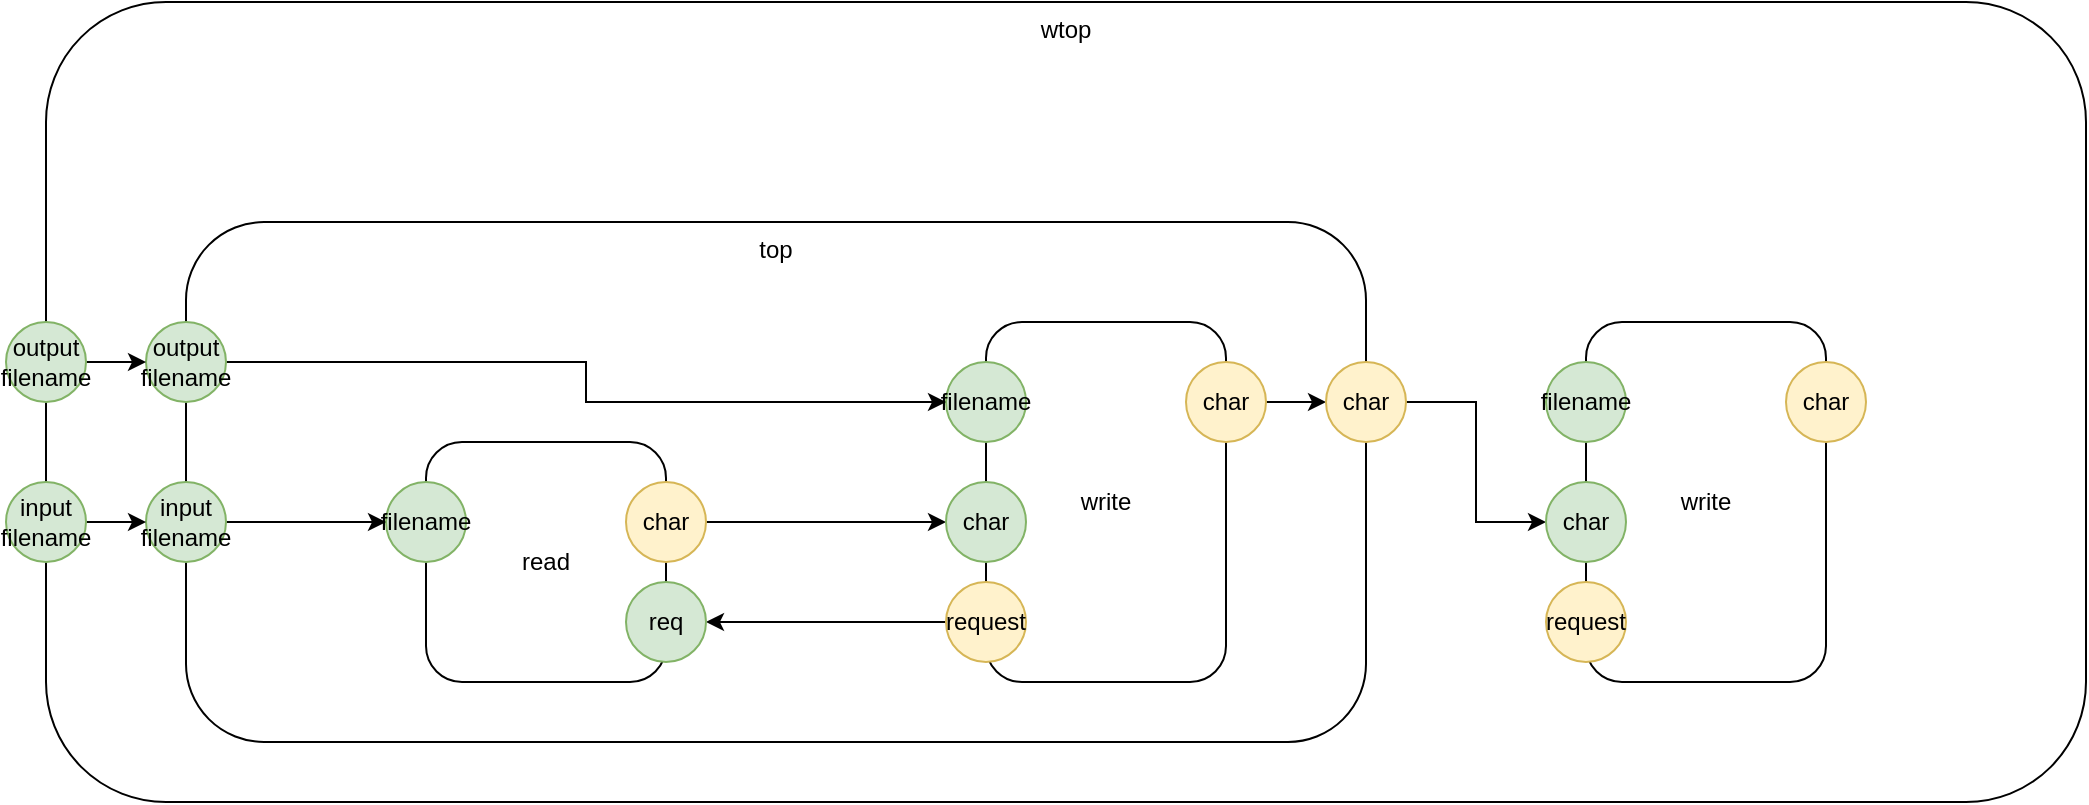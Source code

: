 <mxfile version="14.6.13" type="device"><diagram id="GYXQXG8ClVsWOdPNRcLk" name="Page-1"><mxGraphModel dx="2206" dy="1656" grid="1" gridSize="10" guides="1" tooltips="1" connect="1" arrows="1" fold="1" page="1" pageScale="1" pageWidth="1100" pageHeight="850" math="0" shadow="0"><root><mxCell id="0"/><mxCell id="1" parent="0"/><mxCell id="Mhe1L5_-5dD1URGFIc7a-1" value="wtop" style="rounded=1;whiteSpace=wrap;html=1;horizontal=1;verticalAlign=top;" vertex="1" parent="1"><mxGeometry x="10" y="-60" width="1020" height="400" as="geometry"/></mxCell><mxCell id="LWPhjr7DYTPskbLwUoHT-13" value="top" style="rounded=1;whiteSpace=wrap;html=1;horizontal=1;verticalAlign=top;" parent="1" vertex="1"><mxGeometry x="80" y="50" width="590" height="260" as="geometry"/></mxCell><mxCell id="LWPhjr7DYTPskbLwUoHT-4" value="write" style="rounded=1;whiteSpace=wrap;html=1;" parent="1" vertex="1"><mxGeometry x="480" y="100" width="120" height="180" as="geometry"/></mxCell><mxCell id="LWPhjr7DYTPskbLwUoHT-1" value="read" style="rounded=1;whiteSpace=wrap;html=1;" parent="1" vertex="1"><mxGeometry x="200" y="160" width="120" height="120" as="geometry"/></mxCell><mxCell id="LWPhjr7DYTPskbLwUoHT-2" value="filename" style="ellipse;whiteSpace=wrap;html=1;aspect=fixed;fillColor=#d5e8d4;strokeColor=#82b366;" parent="1" vertex="1"><mxGeometry x="460" y="120" width="40" height="40" as="geometry"/></mxCell><mxCell id="LWPhjr7DYTPskbLwUoHT-7" style="edgeStyle=orthogonalEdgeStyle;rounded=0;orthogonalLoop=1;jettySize=auto;html=1;exitX=1;exitY=0.5;exitDx=0;exitDy=0;" parent="1" source="LWPhjr7DYTPskbLwUoHT-3" target="LWPhjr7DYTPskbLwUoHT-5" edge="1"><mxGeometry relative="1" as="geometry"/></mxCell><mxCell id="LWPhjr7DYTPskbLwUoHT-3" value="char" style="ellipse;whiteSpace=wrap;html=1;aspect=fixed;fillColor=#fff2cc;strokeColor=#d6b656;" parent="1" vertex="1"><mxGeometry x="300" y="180" width="40" height="40" as="geometry"/></mxCell><mxCell id="LWPhjr7DYTPskbLwUoHT-5" value="char" style="ellipse;whiteSpace=wrap;html=1;aspect=fixed;fillColor=#d5e8d4;strokeColor=#82b366;" parent="1" vertex="1"><mxGeometry x="460" y="180" width="40" height="40" as="geometry"/></mxCell><mxCell id="LWPhjr7DYTPskbLwUoHT-8" value="filename" style="ellipse;whiteSpace=wrap;html=1;aspect=fixed;fillColor=#d5e8d4;strokeColor=#82b366;" parent="1" vertex="1"><mxGeometry x="180" y="180" width="40" height="40" as="geometry"/></mxCell><mxCell id="LWPhjr7DYTPskbLwUoHT-12" style="edgeStyle=orthogonalEdgeStyle;rounded=0;orthogonalLoop=1;jettySize=auto;html=1;exitX=1;exitY=0.5;exitDx=0;exitDy=0;entryX=0;entryY=0.5;entryDx=0;entryDy=0;" parent="1" source="LWPhjr7DYTPskbLwUoHT-9" target="LWPhjr7DYTPskbLwUoHT-8" edge="1"><mxGeometry relative="1" as="geometry"/></mxCell><mxCell id="LWPhjr7DYTPskbLwUoHT-9" value="input filename" style="ellipse;whiteSpace=wrap;html=1;aspect=fixed;fillColor=#d5e8d4;strokeColor=#82b366;" parent="1" vertex="1"><mxGeometry x="60" y="180" width="40" height="40" as="geometry"/></mxCell><mxCell id="LWPhjr7DYTPskbLwUoHT-11" style="edgeStyle=orthogonalEdgeStyle;rounded=0;orthogonalLoop=1;jettySize=auto;html=1;exitX=1;exitY=0.5;exitDx=0;exitDy=0;entryX=0;entryY=0.5;entryDx=0;entryDy=0;" parent="1" source="LWPhjr7DYTPskbLwUoHT-10" target="LWPhjr7DYTPskbLwUoHT-2" edge="1"><mxGeometry relative="1" as="geometry"/></mxCell><mxCell id="LWPhjr7DYTPskbLwUoHT-10" value="output filename" style="ellipse;whiteSpace=wrap;html=1;aspect=fixed;fillColor=#d5e8d4;strokeColor=#82b366;" parent="1" vertex="1"><mxGeometry x="60" y="100" width="40" height="40" as="geometry"/></mxCell><mxCell id="LWPhjr7DYTPskbLwUoHT-17" style="edgeStyle=orthogonalEdgeStyle;rounded=0;orthogonalLoop=1;jettySize=auto;html=1;exitX=0;exitY=0.5;exitDx=0;exitDy=0;entryX=1;entryY=0.5;entryDx=0;entryDy=0;" parent="1" source="LWPhjr7DYTPskbLwUoHT-15" target="LWPhjr7DYTPskbLwUoHT-16" edge="1"><mxGeometry relative="1" as="geometry"/></mxCell><mxCell id="LWPhjr7DYTPskbLwUoHT-15" value="request" style="ellipse;whiteSpace=wrap;html=1;aspect=fixed;fillColor=#fff2cc;strokeColor=#d6b656;" parent="1" vertex="1"><mxGeometry x="460" y="230" width="40" height="40" as="geometry"/></mxCell><mxCell id="LWPhjr7DYTPskbLwUoHT-16" value="req" style="ellipse;whiteSpace=wrap;html=1;aspect=fixed;fillColor=#d5e8d4;strokeColor=#82b366;" parent="1" vertex="1"><mxGeometry x="300" y="230" width="40" height="40" as="geometry"/></mxCell><mxCell id="Mhe1L5_-5dD1URGFIc7a-6" style="edgeStyle=orthogonalEdgeStyle;rounded=0;orthogonalLoop=1;jettySize=auto;html=1;exitX=1;exitY=0.5;exitDx=0;exitDy=0;" edge="1" parent="1" source="v8j8bDj29g00xxI74zif-1" target="Mhe1L5_-5dD1URGFIc7a-4"><mxGeometry relative="1" as="geometry"/></mxCell><mxCell id="v8j8bDj29g00xxI74zif-1" value="char" style="ellipse;whiteSpace=wrap;html=1;aspect=fixed;fillColor=#fff2cc;strokeColor=#d6b656;" parent="1" vertex="1"><mxGeometry x="580" y="120" width="40" height="40" as="geometry"/></mxCell><mxCell id="Mhe1L5_-5dD1URGFIc7a-9" style="edgeStyle=orthogonalEdgeStyle;rounded=0;orthogonalLoop=1;jettySize=auto;html=1;exitX=1;exitY=0.5;exitDx=0;exitDy=0;entryX=0;entryY=0.5;entryDx=0;entryDy=0;" edge="1" parent="1" source="Mhe1L5_-5dD1URGFIc7a-2" target="LWPhjr7DYTPskbLwUoHT-9"><mxGeometry relative="1" as="geometry"/></mxCell><mxCell id="Mhe1L5_-5dD1URGFIc7a-2" value="input filename" style="ellipse;whiteSpace=wrap;html=1;aspect=fixed;fillColor=#d5e8d4;strokeColor=#82b366;" vertex="1" parent="1"><mxGeometry x="-10" y="180" width="40" height="40" as="geometry"/></mxCell><mxCell id="Mhe1L5_-5dD1URGFIc7a-8" style="edgeStyle=orthogonalEdgeStyle;rounded=0;orthogonalLoop=1;jettySize=auto;html=1;exitX=1;exitY=0.5;exitDx=0;exitDy=0;entryX=0;entryY=0.5;entryDx=0;entryDy=0;" edge="1" parent="1" source="Mhe1L5_-5dD1URGFIc7a-3" target="LWPhjr7DYTPskbLwUoHT-10"><mxGeometry relative="1" as="geometry"/></mxCell><mxCell id="Mhe1L5_-5dD1URGFIc7a-3" value="output filename" style="ellipse;whiteSpace=wrap;html=1;aspect=fixed;fillColor=#d5e8d4;strokeColor=#82b366;" vertex="1" parent="1"><mxGeometry x="-10" y="100" width="40" height="40" as="geometry"/></mxCell><mxCell id="Mhe1L5_-5dD1URGFIc7a-15" style="edgeStyle=orthogonalEdgeStyle;rounded=0;orthogonalLoop=1;jettySize=auto;html=1;exitX=1;exitY=0.5;exitDx=0;exitDy=0;entryX=0;entryY=0.5;entryDx=0;entryDy=0;" edge="1" parent="1" source="Mhe1L5_-5dD1URGFIc7a-4" target="Mhe1L5_-5dD1URGFIc7a-12"><mxGeometry relative="1" as="geometry"/></mxCell><mxCell id="Mhe1L5_-5dD1URGFIc7a-4" value="char" style="ellipse;whiteSpace=wrap;html=1;aspect=fixed;fillColor=#fff2cc;strokeColor=#d6b656;" vertex="1" parent="1"><mxGeometry x="650" y="120" width="40" height="40" as="geometry"/></mxCell><mxCell id="Mhe1L5_-5dD1URGFIc7a-10" value="write" style="rounded=1;whiteSpace=wrap;html=1;" vertex="1" parent="1"><mxGeometry x="780" y="100" width="120" height="180" as="geometry"/></mxCell><mxCell id="Mhe1L5_-5dD1URGFIc7a-11" value="filename" style="ellipse;whiteSpace=wrap;html=1;aspect=fixed;fillColor=#d5e8d4;strokeColor=#82b366;" vertex="1" parent="1"><mxGeometry x="760" y="120" width="40" height="40" as="geometry"/></mxCell><mxCell id="Mhe1L5_-5dD1URGFIc7a-12" value="char" style="ellipse;whiteSpace=wrap;html=1;aspect=fixed;fillColor=#d5e8d4;strokeColor=#82b366;" vertex="1" parent="1"><mxGeometry x="760" y="180" width="40" height="40" as="geometry"/></mxCell><mxCell id="Mhe1L5_-5dD1URGFIc7a-13" value="request" style="ellipse;whiteSpace=wrap;html=1;aspect=fixed;fillColor=#fff2cc;strokeColor=#d6b656;" vertex="1" parent="1"><mxGeometry x="760" y="230" width="40" height="40" as="geometry"/></mxCell><mxCell id="Mhe1L5_-5dD1URGFIc7a-14" value="char" style="ellipse;whiteSpace=wrap;html=1;aspect=fixed;fillColor=#fff2cc;strokeColor=#d6b656;" vertex="1" parent="1"><mxGeometry x="880" y="120" width="40" height="40" as="geometry"/></mxCell></root></mxGraphModel></diagram></mxfile>